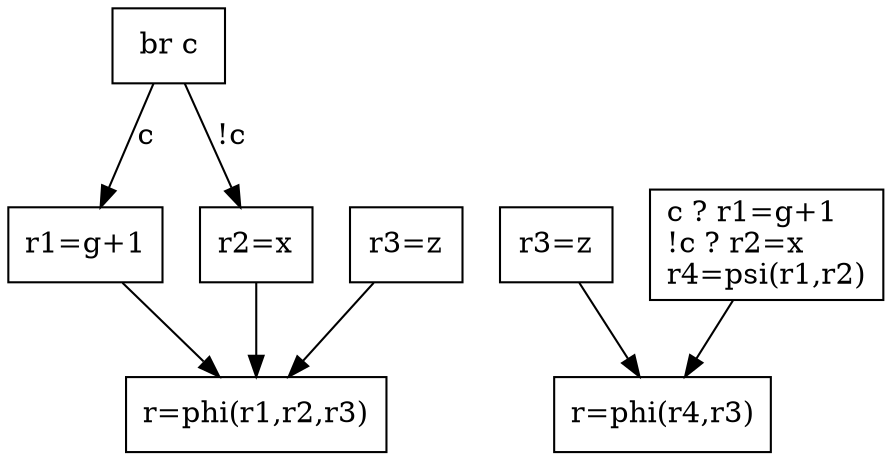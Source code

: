 digraph G {
	node [shape=box];
	BB1 [label="br c"];
	BB2 [label="r1=g+1"];
	BB3 [label="r2=x"];
	BB5 [label="r3=z"];
	BB4 [label="r=phi(r1,r2,r3)"];

	BB1->BB2 [label="c"];
	BB1->BB3 [label="!c"];
	BB5->BB4 
	{BB2 BB3} ->BB4;

	{rank=same; BB2; BB3; BB5; rBB5} 
	
	rBB1 [label="c ? r1=g+1\l!c ? r2=x\lr4=psi(r1,r2)"];
	rBB5 [label="r3=z"];
	rBB4 [label="r=phi(r4,r3)"];
	{rBB1 rBB5} -> rBB4
}

